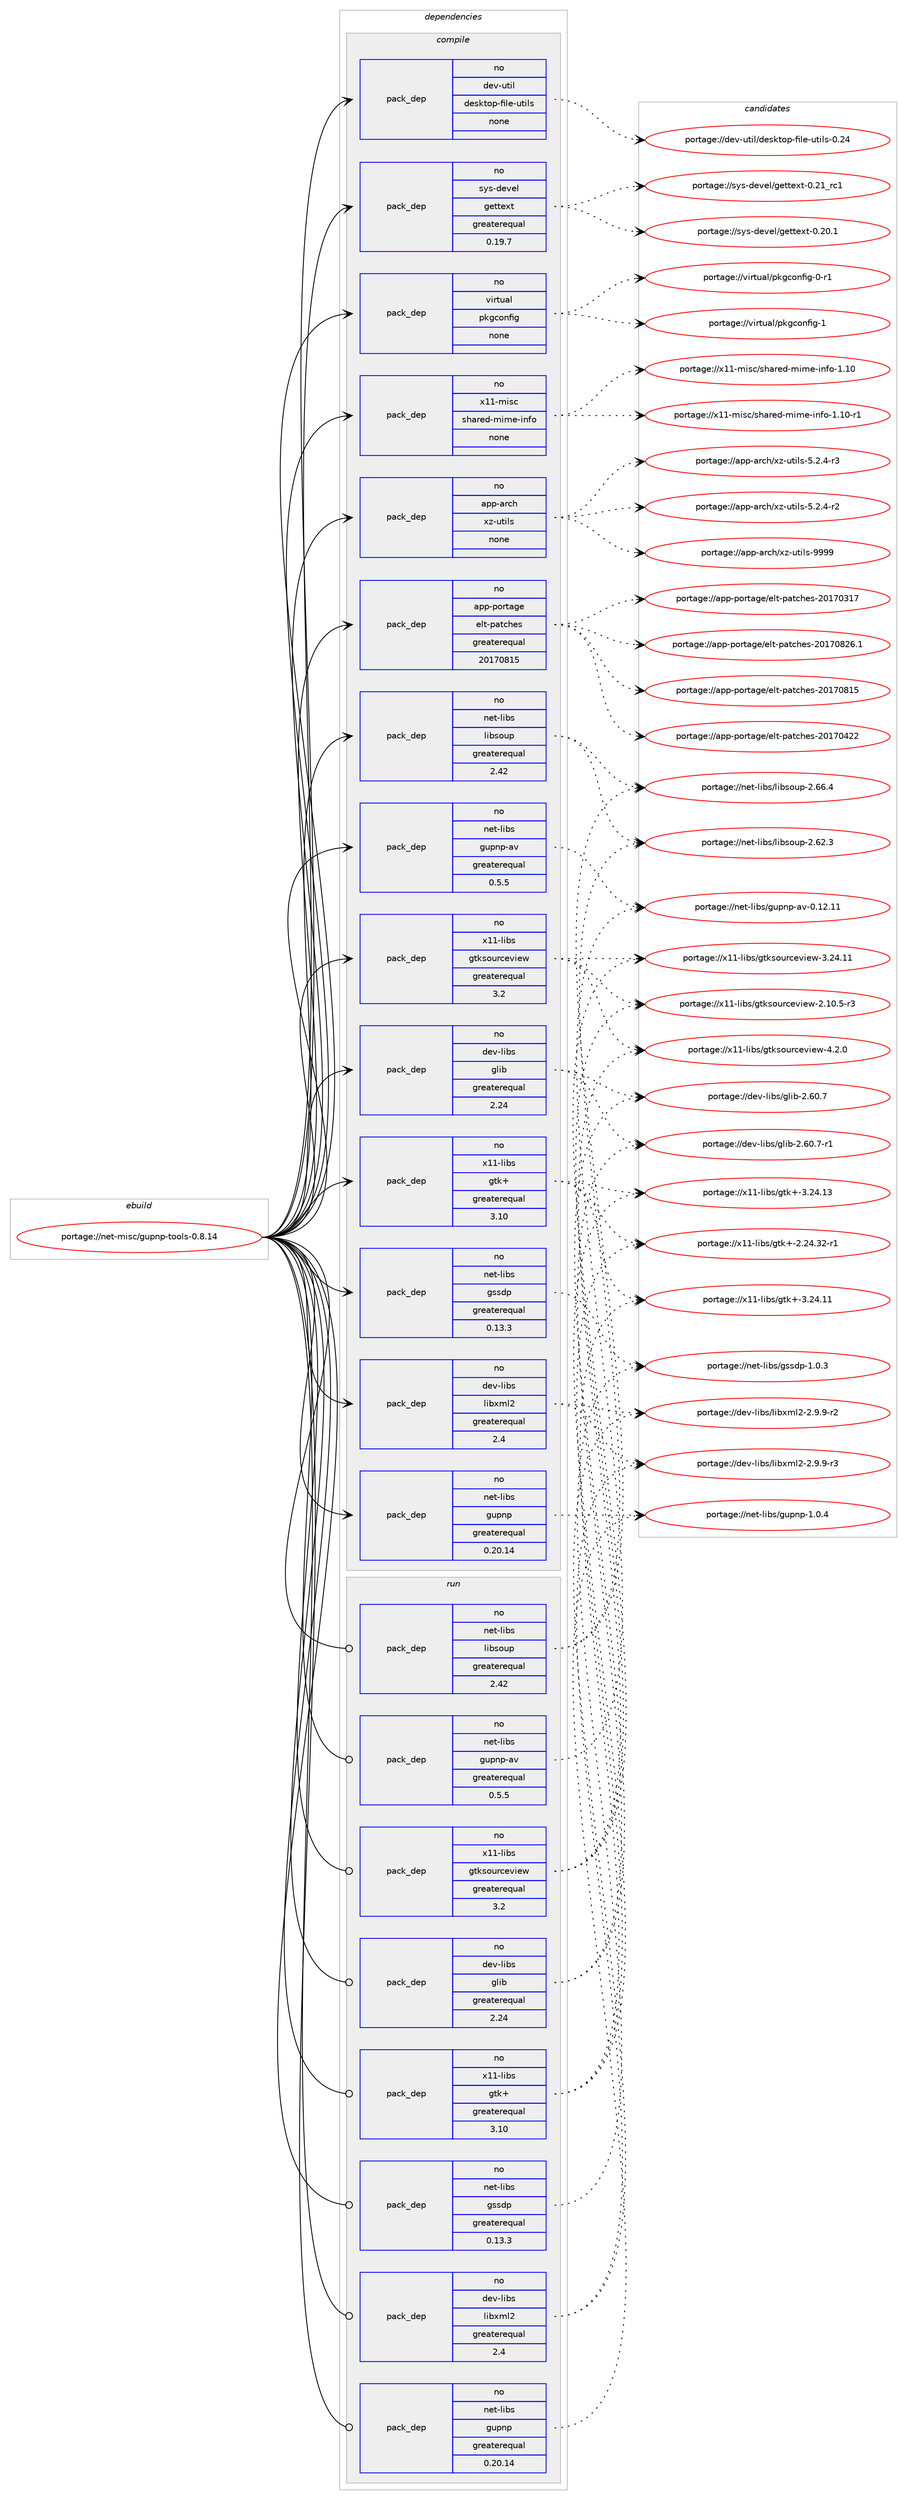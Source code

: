 digraph prolog {

# *************
# Graph options
# *************

newrank=true;
concentrate=true;
compound=true;
graph [rankdir=LR,fontname=Helvetica,fontsize=10,ranksep=1.5];#, ranksep=2.5, nodesep=0.2];
edge  [arrowhead=vee];
node  [fontname=Helvetica,fontsize=10];

# **********
# The ebuild
# **********

subgraph cluster_leftcol {
color=gray;
rank=same;
label=<<i>ebuild</i>>;
id [label="portage://net-misc/gupnp-tools-0.8.14", color=red, width=4, href="../net-misc/gupnp-tools-0.8.14.svg"];
}

# ****************
# The dependencies
# ****************

subgraph cluster_midcol {
color=gray;
label=<<i>dependencies</i>>;
subgraph cluster_compile {
fillcolor="#eeeeee";
style=filled;
label=<<i>compile</i>>;
subgraph pack98428 {
dependency126930 [label=<<TABLE BORDER="0" CELLBORDER="1" CELLSPACING="0" CELLPADDING="4" WIDTH="220"><TR><TD ROWSPAN="6" CELLPADDING="30">pack_dep</TD></TR><TR><TD WIDTH="110">no</TD></TR><TR><TD>app-arch</TD></TR><TR><TD>xz-utils</TD></TR><TR><TD>none</TD></TR><TR><TD></TD></TR></TABLE>>, shape=none, color=blue];
}
id:e -> dependency126930:w [weight=20,style="solid",arrowhead="vee"];
subgraph pack98429 {
dependency126931 [label=<<TABLE BORDER="0" CELLBORDER="1" CELLSPACING="0" CELLPADDING="4" WIDTH="220"><TR><TD ROWSPAN="6" CELLPADDING="30">pack_dep</TD></TR><TR><TD WIDTH="110">no</TD></TR><TR><TD>app-portage</TD></TR><TR><TD>elt-patches</TD></TR><TR><TD>greaterequal</TD></TR><TR><TD>20170815</TD></TR></TABLE>>, shape=none, color=blue];
}
id:e -> dependency126931:w [weight=20,style="solid",arrowhead="vee"];
subgraph pack98430 {
dependency126932 [label=<<TABLE BORDER="0" CELLBORDER="1" CELLSPACING="0" CELLPADDING="4" WIDTH="220"><TR><TD ROWSPAN="6" CELLPADDING="30">pack_dep</TD></TR><TR><TD WIDTH="110">no</TD></TR><TR><TD>dev-libs</TD></TR><TR><TD>glib</TD></TR><TR><TD>greaterequal</TD></TR><TR><TD>2.24</TD></TR></TABLE>>, shape=none, color=blue];
}
id:e -> dependency126932:w [weight=20,style="solid",arrowhead="vee"];
subgraph pack98431 {
dependency126933 [label=<<TABLE BORDER="0" CELLBORDER="1" CELLSPACING="0" CELLPADDING="4" WIDTH="220"><TR><TD ROWSPAN="6" CELLPADDING="30">pack_dep</TD></TR><TR><TD WIDTH="110">no</TD></TR><TR><TD>dev-libs</TD></TR><TR><TD>libxml2</TD></TR><TR><TD>greaterequal</TD></TR><TR><TD>2.4</TD></TR></TABLE>>, shape=none, color=blue];
}
id:e -> dependency126933:w [weight=20,style="solid",arrowhead="vee"];
subgraph pack98432 {
dependency126934 [label=<<TABLE BORDER="0" CELLBORDER="1" CELLSPACING="0" CELLPADDING="4" WIDTH="220"><TR><TD ROWSPAN="6" CELLPADDING="30">pack_dep</TD></TR><TR><TD WIDTH="110">no</TD></TR><TR><TD>dev-util</TD></TR><TR><TD>desktop-file-utils</TD></TR><TR><TD>none</TD></TR><TR><TD></TD></TR></TABLE>>, shape=none, color=blue];
}
id:e -> dependency126934:w [weight=20,style="solid",arrowhead="vee"];
subgraph pack98433 {
dependency126935 [label=<<TABLE BORDER="0" CELLBORDER="1" CELLSPACING="0" CELLPADDING="4" WIDTH="220"><TR><TD ROWSPAN="6" CELLPADDING="30">pack_dep</TD></TR><TR><TD WIDTH="110">no</TD></TR><TR><TD>net-libs</TD></TR><TR><TD>gssdp</TD></TR><TR><TD>greaterequal</TD></TR><TR><TD>0.13.3</TD></TR></TABLE>>, shape=none, color=blue];
}
id:e -> dependency126935:w [weight=20,style="solid",arrowhead="vee"];
subgraph pack98434 {
dependency126936 [label=<<TABLE BORDER="0" CELLBORDER="1" CELLSPACING="0" CELLPADDING="4" WIDTH="220"><TR><TD ROWSPAN="6" CELLPADDING="30">pack_dep</TD></TR><TR><TD WIDTH="110">no</TD></TR><TR><TD>net-libs</TD></TR><TR><TD>gupnp</TD></TR><TR><TD>greaterequal</TD></TR><TR><TD>0.20.14</TD></TR></TABLE>>, shape=none, color=blue];
}
id:e -> dependency126936:w [weight=20,style="solid",arrowhead="vee"];
subgraph pack98435 {
dependency126937 [label=<<TABLE BORDER="0" CELLBORDER="1" CELLSPACING="0" CELLPADDING="4" WIDTH="220"><TR><TD ROWSPAN="6" CELLPADDING="30">pack_dep</TD></TR><TR><TD WIDTH="110">no</TD></TR><TR><TD>net-libs</TD></TR><TR><TD>gupnp-av</TD></TR><TR><TD>greaterequal</TD></TR><TR><TD>0.5.5</TD></TR></TABLE>>, shape=none, color=blue];
}
id:e -> dependency126937:w [weight=20,style="solid",arrowhead="vee"];
subgraph pack98436 {
dependency126938 [label=<<TABLE BORDER="0" CELLBORDER="1" CELLSPACING="0" CELLPADDING="4" WIDTH="220"><TR><TD ROWSPAN="6" CELLPADDING="30">pack_dep</TD></TR><TR><TD WIDTH="110">no</TD></TR><TR><TD>net-libs</TD></TR><TR><TD>libsoup</TD></TR><TR><TD>greaterequal</TD></TR><TR><TD>2.42</TD></TR></TABLE>>, shape=none, color=blue];
}
id:e -> dependency126938:w [weight=20,style="solid",arrowhead="vee"];
subgraph pack98437 {
dependency126939 [label=<<TABLE BORDER="0" CELLBORDER="1" CELLSPACING="0" CELLPADDING="4" WIDTH="220"><TR><TD ROWSPAN="6" CELLPADDING="30">pack_dep</TD></TR><TR><TD WIDTH="110">no</TD></TR><TR><TD>sys-devel</TD></TR><TR><TD>gettext</TD></TR><TR><TD>greaterequal</TD></TR><TR><TD>0.19.7</TD></TR></TABLE>>, shape=none, color=blue];
}
id:e -> dependency126939:w [weight=20,style="solid",arrowhead="vee"];
subgraph pack98438 {
dependency126940 [label=<<TABLE BORDER="0" CELLBORDER="1" CELLSPACING="0" CELLPADDING="4" WIDTH="220"><TR><TD ROWSPAN="6" CELLPADDING="30">pack_dep</TD></TR><TR><TD WIDTH="110">no</TD></TR><TR><TD>virtual</TD></TR><TR><TD>pkgconfig</TD></TR><TR><TD>none</TD></TR><TR><TD></TD></TR></TABLE>>, shape=none, color=blue];
}
id:e -> dependency126940:w [weight=20,style="solid",arrowhead="vee"];
subgraph pack98439 {
dependency126941 [label=<<TABLE BORDER="0" CELLBORDER="1" CELLSPACING="0" CELLPADDING="4" WIDTH="220"><TR><TD ROWSPAN="6" CELLPADDING="30">pack_dep</TD></TR><TR><TD WIDTH="110">no</TD></TR><TR><TD>x11-libs</TD></TR><TR><TD>gtk+</TD></TR><TR><TD>greaterequal</TD></TR><TR><TD>3.10</TD></TR></TABLE>>, shape=none, color=blue];
}
id:e -> dependency126941:w [weight=20,style="solid",arrowhead="vee"];
subgraph pack98440 {
dependency126942 [label=<<TABLE BORDER="0" CELLBORDER="1" CELLSPACING="0" CELLPADDING="4" WIDTH="220"><TR><TD ROWSPAN="6" CELLPADDING="30">pack_dep</TD></TR><TR><TD WIDTH="110">no</TD></TR><TR><TD>x11-libs</TD></TR><TR><TD>gtksourceview</TD></TR><TR><TD>greaterequal</TD></TR><TR><TD>3.2</TD></TR></TABLE>>, shape=none, color=blue];
}
id:e -> dependency126942:w [weight=20,style="solid",arrowhead="vee"];
subgraph pack98441 {
dependency126943 [label=<<TABLE BORDER="0" CELLBORDER="1" CELLSPACING="0" CELLPADDING="4" WIDTH="220"><TR><TD ROWSPAN="6" CELLPADDING="30">pack_dep</TD></TR><TR><TD WIDTH="110">no</TD></TR><TR><TD>x11-misc</TD></TR><TR><TD>shared-mime-info</TD></TR><TR><TD>none</TD></TR><TR><TD></TD></TR></TABLE>>, shape=none, color=blue];
}
id:e -> dependency126943:w [weight=20,style="solid",arrowhead="vee"];
}
subgraph cluster_compileandrun {
fillcolor="#eeeeee";
style=filled;
label=<<i>compile and run</i>>;
}
subgraph cluster_run {
fillcolor="#eeeeee";
style=filled;
label=<<i>run</i>>;
subgraph pack98442 {
dependency126944 [label=<<TABLE BORDER="0" CELLBORDER="1" CELLSPACING="0" CELLPADDING="4" WIDTH="220"><TR><TD ROWSPAN="6" CELLPADDING="30">pack_dep</TD></TR><TR><TD WIDTH="110">no</TD></TR><TR><TD>dev-libs</TD></TR><TR><TD>glib</TD></TR><TR><TD>greaterequal</TD></TR><TR><TD>2.24</TD></TR></TABLE>>, shape=none, color=blue];
}
id:e -> dependency126944:w [weight=20,style="solid",arrowhead="odot"];
subgraph pack98443 {
dependency126945 [label=<<TABLE BORDER="0" CELLBORDER="1" CELLSPACING="0" CELLPADDING="4" WIDTH="220"><TR><TD ROWSPAN="6" CELLPADDING="30">pack_dep</TD></TR><TR><TD WIDTH="110">no</TD></TR><TR><TD>dev-libs</TD></TR><TR><TD>libxml2</TD></TR><TR><TD>greaterequal</TD></TR><TR><TD>2.4</TD></TR></TABLE>>, shape=none, color=blue];
}
id:e -> dependency126945:w [weight=20,style="solid",arrowhead="odot"];
subgraph pack98444 {
dependency126946 [label=<<TABLE BORDER="0" CELLBORDER="1" CELLSPACING="0" CELLPADDING="4" WIDTH="220"><TR><TD ROWSPAN="6" CELLPADDING="30">pack_dep</TD></TR><TR><TD WIDTH="110">no</TD></TR><TR><TD>net-libs</TD></TR><TR><TD>gssdp</TD></TR><TR><TD>greaterequal</TD></TR><TR><TD>0.13.3</TD></TR></TABLE>>, shape=none, color=blue];
}
id:e -> dependency126946:w [weight=20,style="solid",arrowhead="odot"];
subgraph pack98445 {
dependency126947 [label=<<TABLE BORDER="0" CELLBORDER="1" CELLSPACING="0" CELLPADDING="4" WIDTH="220"><TR><TD ROWSPAN="6" CELLPADDING="30">pack_dep</TD></TR><TR><TD WIDTH="110">no</TD></TR><TR><TD>net-libs</TD></TR><TR><TD>gupnp</TD></TR><TR><TD>greaterequal</TD></TR><TR><TD>0.20.14</TD></TR></TABLE>>, shape=none, color=blue];
}
id:e -> dependency126947:w [weight=20,style="solid",arrowhead="odot"];
subgraph pack98446 {
dependency126948 [label=<<TABLE BORDER="0" CELLBORDER="1" CELLSPACING="0" CELLPADDING="4" WIDTH="220"><TR><TD ROWSPAN="6" CELLPADDING="30">pack_dep</TD></TR><TR><TD WIDTH="110">no</TD></TR><TR><TD>net-libs</TD></TR><TR><TD>gupnp-av</TD></TR><TR><TD>greaterequal</TD></TR><TR><TD>0.5.5</TD></TR></TABLE>>, shape=none, color=blue];
}
id:e -> dependency126948:w [weight=20,style="solid",arrowhead="odot"];
subgraph pack98447 {
dependency126949 [label=<<TABLE BORDER="0" CELLBORDER="1" CELLSPACING="0" CELLPADDING="4" WIDTH="220"><TR><TD ROWSPAN="6" CELLPADDING="30">pack_dep</TD></TR><TR><TD WIDTH="110">no</TD></TR><TR><TD>net-libs</TD></TR><TR><TD>libsoup</TD></TR><TR><TD>greaterequal</TD></TR><TR><TD>2.42</TD></TR></TABLE>>, shape=none, color=blue];
}
id:e -> dependency126949:w [weight=20,style="solid",arrowhead="odot"];
subgraph pack98448 {
dependency126950 [label=<<TABLE BORDER="0" CELLBORDER="1" CELLSPACING="0" CELLPADDING="4" WIDTH="220"><TR><TD ROWSPAN="6" CELLPADDING="30">pack_dep</TD></TR><TR><TD WIDTH="110">no</TD></TR><TR><TD>x11-libs</TD></TR><TR><TD>gtk+</TD></TR><TR><TD>greaterequal</TD></TR><TR><TD>3.10</TD></TR></TABLE>>, shape=none, color=blue];
}
id:e -> dependency126950:w [weight=20,style="solid",arrowhead="odot"];
subgraph pack98449 {
dependency126951 [label=<<TABLE BORDER="0" CELLBORDER="1" CELLSPACING="0" CELLPADDING="4" WIDTH="220"><TR><TD ROWSPAN="6" CELLPADDING="30">pack_dep</TD></TR><TR><TD WIDTH="110">no</TD></TR><TR><TD>x11-libs</TD></TR><TR><TD>gtksourceview</TD></TR><TR><TD>greaterequal</TD></TR><TR><TD>3.2</TD></TR></TABLE>>, shape=none, color=blue];
}
id:e -> dependency126951:w [weight=20,style="solid",arrowhead="odot"];
}
}

# **************
# The candidates
# **************

subgraph cluster_choices {
rank=same;
color=gray;
label=<<i>candidates</i>>;

subgraph choice98428 {
color=black;
nodesep=1;
choice9711211245971149910447120122451171161051081154557575757 [label="portage://app-arch/xz-utils-9999", color=red, width=4,href="../app-arch/xz-utils-9999.svg"];
choice9711211245971149910447120122451171161051081154553465046524511451 [label="portage://app-arch/xz-utils-5.2.4-r3", color=red, width=4,href="../app-arch/xz-utils-5.2.4-r3.svg"];
choice9711211245971149910447120122451171161051081154553465046524511450 [label="portage://app-arch/xz-utils-5.2.4-r2", color=red, width=4,href="../app-arch/xz-utils-5.2.4-r2.svg"];
dependency126930:e -> choice9711211245971149910447120122451171161051081154557575757:w [style=dotted,weight="100"];
dependency126930:e -> choice9711211245971149910447120122451171161051081154553465046524511451:w [style=dotted,weight="100"];
dependency126930:e -> choice9711211245971149910447120122451171161051081154553465046524511450:w [style=dotted,weight="100"];
}
subgraph choice98429 {
color=black;
nodesep=1;
choice971121124511211111411697103101471011081164511297116991041011154550484955485650544649 [label="portage://app-portage/elt-patches-20170826.1", color=red, width=4,href="../app-portage/elt-patches-20170826.1.svg"];
choice97112112451121111141169710310147101108116451129711699104101115455048495548564953 [label="portage://app-portage/elt-patches-20170815", color=red, width=4,href="../app-portage/elt-patches-20170815.svg"];
choice97112112451121111141169710310147101108116451129711699104101115455048495548525050 [label="portage://app-portage/elt-patches-20170422", color=red, width=4,href="../app-portage/elt-patches-20170422.svg"];
choice97112112451121111141169710310147101108116451129711699104101115455048495548514955 [label="portage://app-portage/elt-patches-20170317", color=red, width=4,href="../app-portage/elt-patches-20170317.svg"];
dependency126931:e -> choice971121124511211111411697103101471011081164511297116991041011154550484955485650544649:w [style=dotted,weight="100"];
dependency126931:e -> choice97112112451121111141169710310147101108116451129711699104101115455048495548564953:w [style=dotted,weight="100"];
dependency126931:e -> choice97112112451121111141169710310147101108116451129711699104101115455048495548525050:w [style=dotted,weight="100"];
dependency126931:e -> choice97112112451121111141169710310147101108116451129711699104101115455048495548514955:w [style=dotted,weight="100"];
}
subgraph choice98430 {
color=black;
nodesep=1;
choice10010111845108105981154710310810598455046544846554511449 [label="portage://dev-libs/glib-2.60.7-r1", color=red, width=4,href="../dev-libs/glib-2.60.7-r1.svg"];
choice1001011184510810598115471031081059845504654484655 [label="portage://dev-libs/glib-2.60.7", color=red, width=4,href="../dev-libs/glib-2.60.7.svg"];
dependency126932:e -> choice10010111845108105981154710310810598455046544846554511449:w [style=dotted,weight="100"];
dependency126932:e -> choice1001011184510810598115471031081059845504654484655:w [style=dotted,weight="100"];
}
subgraph choice98431 {
color=black;
nodesep=1;
choice10010111845108105981154710810598120109108504550465746574511451 [label="portage://dev-libs/libxml2-2.9.9-r3", color=red, width=4,href="../dev-libs/libxml2-2.9.9-r3.svg"];
choice10010111845108105981154710810598120109108504550465746574511450 [label="portage://dev-libs/libxml2-2.9.9-r2", color=red, width=4,href="../dev-libs/libxml2-2.9.9-r2.svg"];
dependency126933:e -> choice10010111845108105981154710810598120109108504550465746574511451:w [style=dotted,weight="100"];
dependency126933:e -> choice10010111845108105981154710810598120109108504550465746574511450:w [style=dotted,weight="100"];
}
subgraph choice98432 {
color=black;
nodesep=1;
choice100101118451171161051084710010111510711611111245102105108101451171161051081154548465052 [label="portage://dev-util/desktop-file-utils-0.24", color=red, width=4,href="../dev-util/desktop-file-utils-0.24.svg"];
dependency126934:e -> choice100101118451171161051084710010111510711611111245102105108101451171161051081154548465052:w [style=dotted,weight="100"];
}
subgraph choice98433 {
color=black;
nodesep=1;
choice110101116451081059811547103115115100112454946484651 [label="portage://net-libs/gssdp-1.0.3", color=red, width=4,href="../net-libs/gssdp-1.0.3.svg"];
dependency126935:e -> choice110101116451081059811547103115115100112454946484651:w [style=dotted,weight="100"];
}
subgraph choice98434 {
color=black;
nodesep=1;
choice110101116451081059811547103117112110112454946484652 [label="portage://net-libs/gupnp-1.0.4", color=red, width=4,href="../net-libs/gupnp-1.0.4.svg"];
dependency126936:e -> choice110101116451081059811547103117112110112454946484652:w [style=dotted,weight="100"];
}
subgraph choice98435 {
color=black;
nodesep=1;
choice11010111645108105981154710311711211011245971184548464950464949 [label="portage://net-libs/gupnp-av-0.12.11", color=red, width=4,href="../net-libs/gupnp-av-0.12.11.svg"];
dependency126937:e -> choice11010111645108105981154710311711211011245971184548464950464949:w [style=dotted,weight="100"];
}
subgraph choice98436 {
color=black;
nodesep=1;
choice1101011164510810598115471081059811511111711245504654544652 [label="portage://net-libs/libsoup-2.66.4", color=red, width=4,href="../net-libs/libsoup-2.66.4.svg"];
choice1101011164510810598115471081059811511111711245504654504651 [label="portage://net-libs/libsoup-2.62.3", color=red, width=4,href="../net-libs/libsoup-2.62.3.svg"];
dependency126938:e -> choice1101011164510810598115471081059811511111711245504654544652:w [style=dotted,weight="100"];
dependency126938:e -> choice1101011164510810598115471081059811511111711245504654504651:w [style=dotted,weight="100"];
}
subgraph choice98437 {
color=black;
nodesep=1;
choice11512111545100101118101108471031011161161011201164548465049951149949 [label="portage://sys-devel/gettext-0.21_rc1", color=red, width=4,href="../sys-devel/gettext-0.21_rc1.svg"];
choice115121115451001011181011084710310111611610112011645484650484649 [label="portage://sys-devel/gettext-0.20.1", color=red, width=4,href="../sys-devel/gettext-0.20.1.svg"];
dependency126939:e -> choice11512111545100101118101108471031011161161011201164548465049951149949:w [style=dotted,weight="100"];
dependency126939:e -> choice115121115451001011181011084710310111611610112011645484650484649:w [style=dotted,weight="100"];
}
subgraph choice98438 {
color=black;
nodesep=1;
choice1181051141161179710847112107103991111101021051034549 [label="portage://virtual/pkgconfig-1", color=red, width=4,href="../virtual/pkgconfig-1.svg"];
choice11810511411611797108471121071039911111010210510345484511449 [label="portage://virtual/pkgconfig-0-r1", color=red, width=4,href="../virtual/pkgconfig-0-r1.svg"];
dependency126940:e -> choice1181051141161179710847112107103991111101021051034549:w [style=dotted,weight="100"];
dependency126940:e -> choice11810511411611797108471121071039911111010210510345484511449:w [style=dotted,weight="100"];
}
subgraph choice98439 {
color=black;
nodesep=1;
choice1204949451081059811547103116107434551465052464951 [label="portage://x11-libs/gtk+-3.24.13", color=red, width=4,href="../x11-libs/gtk+-3.24.13.svg"];
choice1204949451081059811547103116107434551465052464949 [label="portage://x11-libs/gtk+-3.24.11", color=red, width=4,href="../x11-libs/gtk+-3.24.11.svg"];
choice12049494510810598115471031161074345504650524651504511449 [label="portage://x11-libs/gtk+-2.24.32-r1", color=red, width=4,href="../x11-libs/gtk+-2.24.32-r1.svg"];
dependency126941:e -> choice1204949451081059811547103116107434551465052464951:w [style=dotted,weight="100"];
dependency126941:e -> choice1204949451081059811547103116107434551465052464949:w [style=dotted,weight="100"];
dependency126941:e -> choice12049494510810598115471031161074345504650524651504511449:w [style=dotted,weight="100"];
}
subgraph choice98440 {
color=black;
nodesep=1;
choice120494945108105981154710311610711511111711499101118105101119455246504648 [label="portage://x11-libs/gtksourceview-4.2.0", color=red, width=4,href="../x11-libs/gtksourceview-4.2.0.svg"];
choice1204949451081059811547103116107115111117114991011181051011194551465052464949 [label="portage://x11-libs/gtksourceview-3.24.11", color=red, width=4,href="../x11-libs/gtksourceview-3.24.11.svg"];
choice120494945108105981154710311610711511111711499101118105101119455046494846534511451 [label="portage://x11-libs/gtksourceview-2.10.5-r3", color=red, width=4,href="../x11-libs/gtksourceview-2.10.5-r3.svg"];
dependency126942:e -> choice120494945108105981154710311610711511111711499101118105101119455246504648:w [style=dotted,weight="100"];
dependency126942:e -> choice1204949451081059811547103116107115111117114991011181051011194551465052464949:w [style=dotted,weight="100"];
dependency126942:e -> choice120494945108105981154710311610711511111711499101118105101119455046494846534511451:w [style=dotted,weight="100"];
}
subgraph choice98441 {
color=black;
nodesep=1;
choice120494945109105115994711510497114101100451091051091014510511010211145494649484511449 [label="portage://x11-misc/shared-mime-info-1.10-r1", color=red, width=4,href="../x11-misc/shared-mime-info-1.10-r1.svg"];
choice12049494510910511599471151049711410110045109105109101451051101021114549464948 [label="portage://x11-misc/shared-mime-info-1.10", color=red, width=4,href="../x11-misc/shared-mime-info-1.10.svg"];
dependency126943:e -> choice120494945109105115994711510497114101100451091051091014510511010211145494649484511449:w [style=dotted,weight="100"];
dependency126943:e -> choice12049494510910511599471151049711410110045109105109101451051101021114549464948:w [style=dotted,weight="100"];
}
subgraph choice98442 {
color=black;
nodesep=1;
choice10010111845108105981154710310810598455046544846554511449 [label="portage://dev-libs/glib-2.60.7-r1", color=red, width=4,href="../dev-libs/glib-2.60.7-r1.svg"];
choice1001011184510810598115471031081059845504654484655 [label="portage://dev-libs/glib-2.60.7", color=red, width=4,href="../dev-libs/glib-2.60.7.svg"];
dependency126944:e -> choice10010111845108105981154710310810598455046544846554511449:w [style=dotted,weight="100"];
dependency126944:e -> choice1001011184510810598115471031081059845504654484655:w [style=dotted,weight="100"];
}
subgraph choice98443 {
color=black;
nodesep=1;
choice10010111845108105981154710810598120109108504550465746574511451 [label="portage://dev-libs/libxml2-2.9.9-r3", color=red, width=4,href="../dev-libs/libxml2-2.9.9-r3.svg"];
choice10010111845108105981154710810598120109108504550465746574511450 [label="portage://dev-libs/libxml2-2.9.9-r2", color=red, width=4,href="../dev-libs/libxml2-2.9.9-r2.svg"];
dependency126945:e -> choice10010111845108105981154710810598120109108504550465746574511451:w [style=dotted,weight="100"];
dependency126945:e -> choice10010111845108105981154710810598120109108504550465746574511450:w [style=dotted,weight="100"];
}
subgraph choice98444 {
color=black;
nodesep=1;
choice110101116451081059811547103115115100112454946484651 [label="portage://net-libs/gssdp-1.0.3", color=red, width=4,href="../net-libs/gssdp-1.0.3.svg"];
dependency126946:e -> choice110101116451081059811547103115115100112454946484651:w [style=dotted,weight="100"];
}
subgraph choice98445 {
color=black;
nodesep=1;
choice110101116451081059811547103117112110112454946484652 [label="portage://net-libs/gupnp-1.0.4", color=red, width=4,href="../net-libs/gupnp-1.0.4.svg"];
dependency126947:e -> choice110101116451081059811547103117112110112454946484652:w [style=dotted,weight="100"];
}
subgraph choice98446 {
color=black;
nodesep=1;
choice11010111645108105981154710311711211011245971184548464950464949 [label="portage://net-libs/gupnp-av-0.12.11", color=red, width=4,href="../net-libs/gupnp-av-0.12.11.svg"];
dependency126948:e -> choice11010111645108105981154710311711211011245971184548464950464949:w [style=dotted,weight="100"];
}
subgraph choice98447 {
color=black;
nodesep=1;
choice1101011164510810598115471081059811511111711245504654544652 [label="portage://net-libs/libsoup-2.66.4", color=red, width=4,href="../net-libs/libsoup-2.66.4.svg"];
choice1101011164510810598115471081059811511111711245504654504651 [label="portage://net-libs/libsoup-2.62.3", color=red, width=4,href="../net-libs/libsoup-2.62.3.svg"];
dependency126949:e -> choice1101011164510810598115471081059811511111711245504654544652:w [style=dotted,weight="100"];
dependency126949:e -> choice1101011164510810598115471081059811511111711245504654504651:w [style=dotted,weight="100"];
}
subgraph choice98448 {
color=black;
nodesep=1;
choice1204949451081059811547103116107434551465052464951 [label="portage://x11-libs/gtk+-3.24.13", color=red, width=4,href="../x11-libs/gtk+-3.24.13.svg"];
choice1204949451081059811547103116107434551465052464949 [label="portage://x11-libs/gtk+-3.24.11", color=red, width=4,href="../x11-libs/gtk+-3.24.11.svg"];
choice12049494510810598115471031161074345504650524651504511449 [label="portage://x11-libs/gtk+-2.24.32-r1", color=red, width=4,href="../x11-libs/gtk+-2.24.32-r1.svg"];
dependency126950:e -> choice1204949451081059811547103116107434551465052464951:w [style=dotted,weight="100"];
dependency126950:e -> choice1204949451081059811547103116107434551465052464949:w [style=dotted,weight="100"];
dependency126950:e -> choice12049494510810598115471031161074345504650524651504511449:w [style=dotted,weight="100"];
}
subgraph choice98449 {
color=black;
nodesep=1;
choice120494945108105981154710311610711511111711499101118105101119455246504648 [label="portage://x11-libs/gtksourceview-4.2.0", color=red, width=4,href="../x11-libs/gtksourceview-4.2.0.svg"];
choice1204949451081059811547103116107115111117114991011181051011194551465052464949 [label="portage://x11-libs/gtksourceview-3.24.11", color=red, width=4,href="../x11-libs/gtksourceview-3.24.11.svg"];
choice120494945108105981154710311610711511111711499101118105101119455046494846534511451 [label="portage://x11-libs/gtksourceview-2.10.5-r3", color=red, width=4,href="../x11-libs/gtksourceview-2.10.5-r3.svg"];
dependency126951:e -> choice120494945108105981154710311610711511111711499101118105101119455246504648:w [style=dotted,weight="100"];
dependency126951:e -> choice1204949451081059811547103116107115111117114991011181051011194551465052464949:w [style=dotted,weight="100"];
dependency126951:e -> choice120494945108105981154710311610711511111711499101118105101119455046494846534511451:w [style=dotted,weight="100"];
}
}

}
